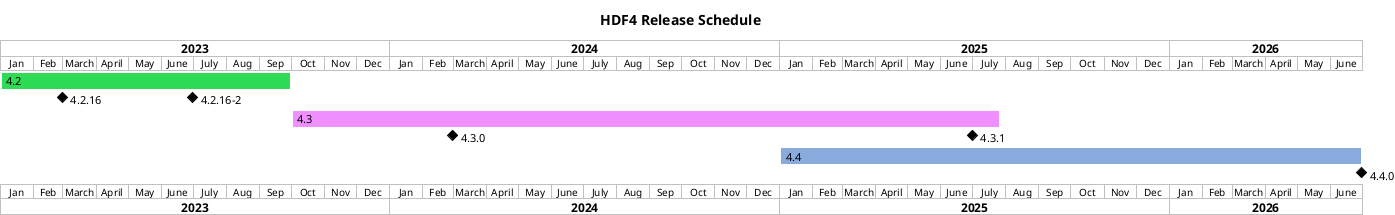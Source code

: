 @startgantt

title HDF4 Release Schedule

projectscale monthly
Project starts 2023-01-01

[4.2] starts 2022-01-01 and lasts 39 weeks
[4.2.16] happens 2023-02-28
[4.2.16-2] happens 2023-06-30
[4.2.16-2] displays on same row as [4.2.16]
[4.2] is colored in #2EDB54

[4.3] starts 2023-10-01 and lasts 95 weeks
[4.3.0] happens 2024-02-29
[4.3.1] happens 2025-06-30
[4.3.1] displays on same row as [4.3.0]
[4.3] is colored in #F08FFF

[4.4] starts 2025-01-01 and lasts 78 weeks
[4.4.0] happens 2026-06-30
[4.4] is colored in #88AADD

@endgantt
